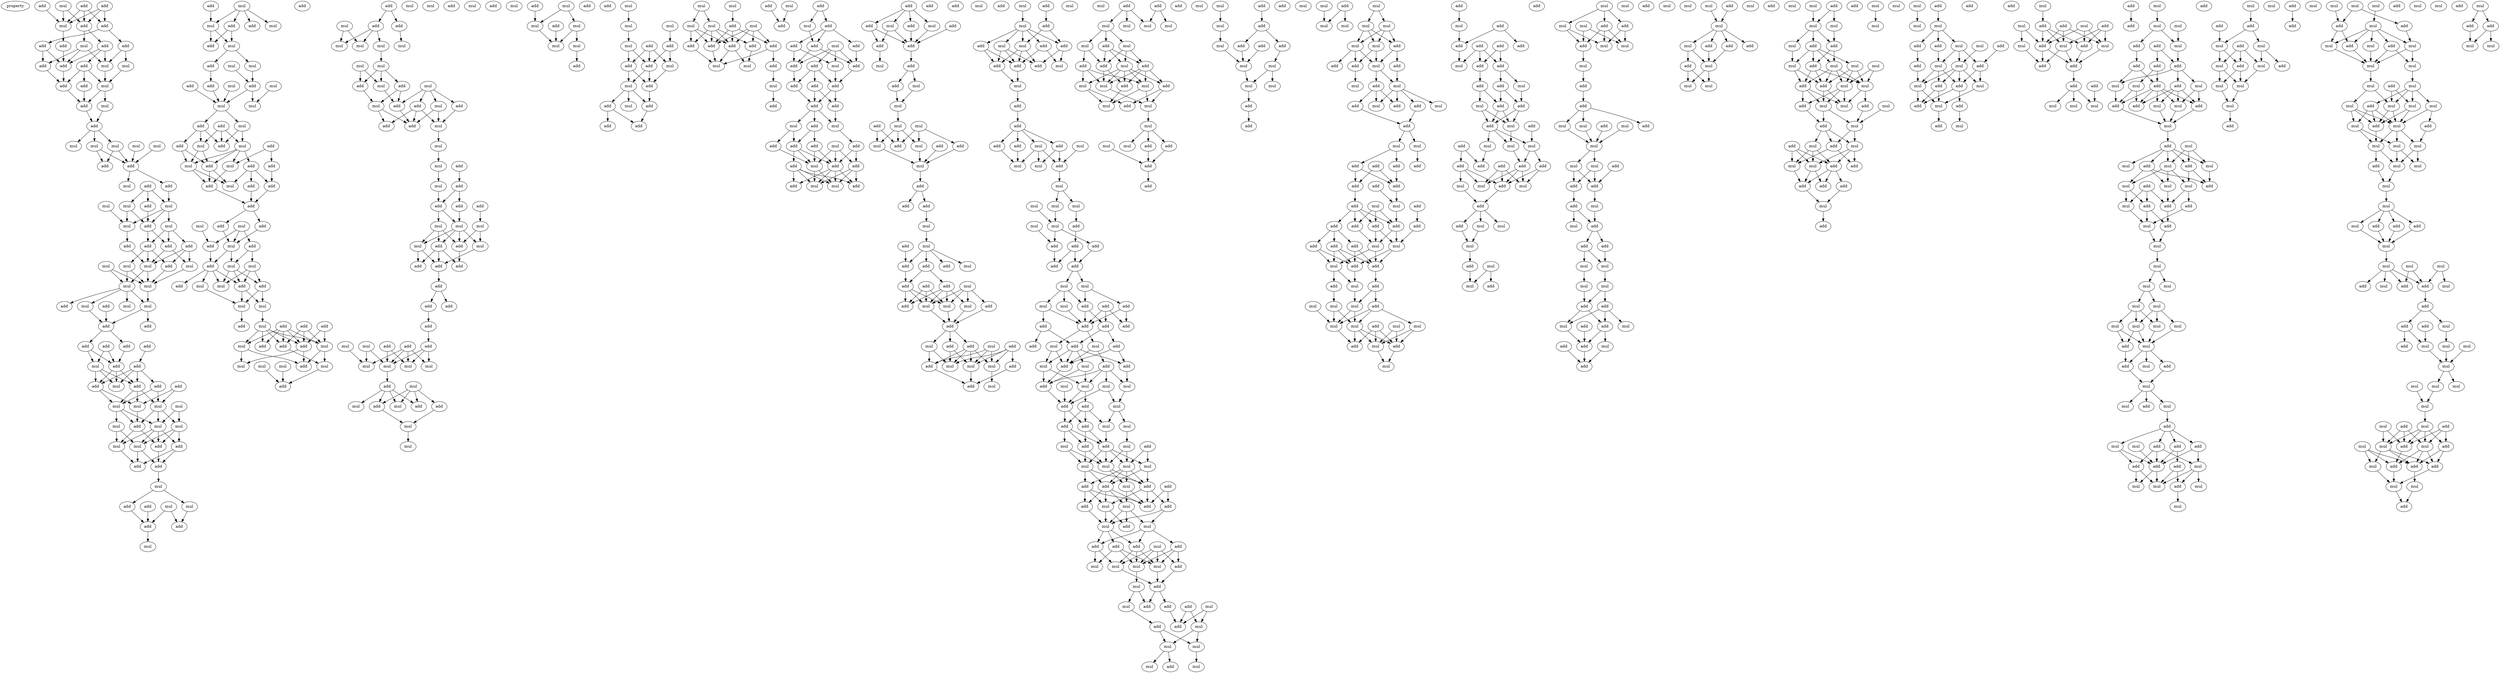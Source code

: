 digraph {
    node [fontcolor=black]
    property [mul=2,lf=1.8]
    0 [ label = add ];
    1 [ label = mul ];
    2 [ label = add ];
    3 [ label = add ];
    4 [ label = add ];
    5 [ label = add ];
    6 [ label = mul ];
    7 [ label = add ];
    8 [ label = mul ];
    9 [ label = add ];
    10 [ label = add ];
    11 [ label = add ];
    12 [ label = add ];
    13 [ label = mul ];
    14 [ label = add ];
    15 [ label = add ];
    16 [ label = mul ];
    17 [ label = add ];
    18 [ label = add ];
    19 [ label = mul ];
    20 [ label = add ];
    21 [ label = mul ];
    22 [ label = add ];
    23 [ label = mul ];
    24 [ label = mul ];
    25 [ label = mul ];
    26 [ label = mul ];
    27 [ label = mul ];
    28 [ label = add ];
    29 [ label = add ];
    30 [ label = add ];
    31 [ label = add ];
    32 [ label = mul ];
    33 [ label = add ];
    34 [ label = mul ];
    35 [ label = mul ];
    36 [ label = mul ];
    37 [ label = mul ];
    38 [ label = add ];
    39 [ label = mul ];
    40 [ label = add ];
    41 [ label = add ];
    42 [ label = add ];
    43 [ label = add ];
    44 [ label = mul ];
    45 [ label = add ];
    46 [ label = mul ];
    47 [ label = mul ];
    48 [ label = mul ];
    49 [ label = mul ];
    50 [ label = mul ];
    51 [ label = mul ];
    52 [ label = mul ];
    53 [ label = mul ];
    54 [ label = add ];
    55 [ label = add ];
    56 [ label = add ];
    57 [ label = add ];
    58 [ label = add ];
    59 [ label = add ];
    60 [ label = add ];
    61 [ label = add ];
    62 [ label = add ];
    63 [ label = mul ];
    64 [ label = add ];
    65 [ label = add ];
    66 [ label = add ];
    67 [ label = mul ];
    68 [ label = add ];
    69 [ label = add ];
    70 [ label = mul ];
    71 [ label = mul ];
    72 [ label = mul ];
    73 [ label = mul ];
    74 [ label = add ];
    75 [ label = mul ];
    76 [ label = mul ];
    77 [ label = mul ];
    78 [ label = mul ];
    79 [ label = mul ];
    80 [ label = add ];
    81 [ label = add ];
    82 [ label = add ];
    83 [ label = add ];
    84 [ label = mul ];
    85 [ label = add ];
    86 [ label = add ];
    87 [ label = mul ];
    88 [ label = mul ];
    89 [ label = add ];
    90 [ label = add ];
    91 [ label = mul ];
    92 [ label = add ];
    93 [ label = mul ];
    94 [ label = mul ];
    95 [ label = add ];
    96 [ label = add ];
    97 [ label = mul ];
    98 [ label = mul ];
    99 [ label = add ];
    100 [ label = mul ];
    101 [ label = add ];
    102 [ label = mul ];
    103 [ label = add ];
    104 [ label = mul ];
    105 [ label = add ];
    106 [ label = add ];
    107 [ label = mul ];
    108 [ label = mul ];
    109 [ label = mul ];
    110 [ label = add ];
    111 [ label = mul ];
    112 [ label = add ];
    113 [ label = add ];
    114 [ label = mul ];
    115 [ label = add ];
    116 [ label = mul ];
    117 [ label = add ];
    118 [ label = add ];
    119 [ label = mul ];
    120 [ label = mul ];
    121 [ label = add ];
    122 [ label = add ];
    123 [ label = mul ];
    124 [ label = add ];
    125 [ label = add ];
    126 [ label = add ];
    127 [ label = add ];
    128 [ label = mul ];
    129 [ label = add ];
    130 [ label = add ];
    131 [ label = mul ];
    132 [ label = add ];
    133 [ label = add ];
    134 [ label = mul ];
    135 [ label = add ];
    136 [ label = add ];
    137 [ label = mul ];
    138 [ label = mul ];
    139 [ label = add ];
    140 [ label = mul ];
    141 [ label = add ];
    142 [ label = mul ];
    143 [ label = add ];
    144 [ label = mul ];
    145 [ label = mul ];
    146 [ label = add ];
    147 [ label = add ];
    148 [ label = add ];
    149 [ label = mul ];
    150 [ label = add ];
    151 [ label = add ];
    152 [ label = add ];
    153 [ label = mul ];
    154 [ label = mul ];
    155 [ label = add ];
    156 [ label = mul ];
    157 [ label = mul ];
    158 [ label = add ];
    159 [ label = mul ];
    160 [ label = mul ];
    161 [ label = add ];
    162 [ label = add ];
    163 [ label = mul ];
    164 [ label = add ];
    165 [ label = mul ];
    166 [ label = mul ];
    167 [ label = add ];
    168 [ label = mul ];
    169 [ label = mul ];
    170 [ label = mul ];
    171 [ label = mul ];
    172 [ label = mul ];
    173 [ label = mul ];
    174 [ label = add ];
    175 [ label = mul ];
    176 [ label = mul ];
    177 [ label = add ];
    178 [ label = mul ];
    179 [ label = add ];
    180 [ label = mul ];
    181 [ label = add ];
    182 [ label = add ];
    183 [ label = add ];
    184 [ label = mul ];
    185 [ label = add ];
    186 [ label = mul ];
    187 [ label = add ];
    188 [ label = add ];
    189 [ label = mul ];
    190 [ label = add ];
    191 [ label = mul ];
    192 [ label = add ];
    193 [ label = add ];
    194 [ label = add ];
    195 [ label = mul ];
    196 [ label = mul ];
    197 [ label = mul ];
    198 [ label = mul ];
    199 [ label = add ];
    200 [ label = add ];
    201 [ label = mul ];
    202 [ label = mul ];
    203 [ label = add ];
    204 [ label = add ];
    205 [ label = add ];
    206 [ label = add ];
    207 [ label = add ];
    208 [ label = mul ];
    209 [ label = add ];
    210 [ label = add ];
    211 [ label = add ];
    212 [ label = add ];
    213 [ label = mul ];
    214 [ label = mul ];
    215 [ label = add ];
    216 [ label = add ];
    217 [ label = mul ];
    218 [ label = mul ];
    219 [ label = mul ];
    220 [ label = mul ];
    221 [ label = mul ];
    222 [ label = add ];
    223 [ label = mul ];
    224 [ label = add ];
    225 [ label = add ];
    226 [ label = add ];
    227 [ label = mul ];
    228 [ label = mul ];
    229 [ label = mul ];
    230 [ label = add ];
    231 [ label = mul ];
    232 [ label = add ];
    233 [ label = add ];
    234 [ label = mul ];
    235 [ label = mul ];
    236 [ label = mul ];
    237 [ label = mul ];
    238 [ label = add ];
    239 [ label = add ];
    240 [ label = mul ];
    241 [ label = mul ];
    242 [ label = mul ];
    243 [ label = add ];
    244 [ label = add ];
    245 [ label = mul ];
    246 [ label = add ];
    247 [ label = mul ];
    248 [ label = add ];
    249 [ label = mul ];
    250 [ label = add ];
    251 [ label = add ];
    252 [ label = mul ];
    253 [ label = add ];
    254 [ label = add ];
    255 [ label = add ];
    256 [ label = mul ];
    257 [ label = mul ];
    258 [ label = mul ];
    259 [ label = mul ];
    260 [ label = mul ];
    261 [ label = add ];
    262 [ label = add ];
    263 [ label = add ];
    264 [ label = add ];
    265 [ label = add ];
    266 [ label = add ];
    267 [ label = mul ];
    268 [ label = add ];
    269 [ label = mul ];
    270 [ label = mul ];
    271 [ label = add ];
    272 [ label = mul ];
    273 [ label = add ];
    274 [ label = add ];
    275 [ label = add ];
    276 [ label = mul ];
    277 [ label = add ];
    278 [ label = add ];
    279 [ label = add ];
    280 [ label = mul ];
    281 [ label = add ];
    282 [ label = add ];
    283 [ label = mul ];
    284 [ label = add ];
    285 [ label = add ];
    286 [ label = add ];
    287 [ label = add ];
    288 [ label = add ];
    289 [ label = add ];
    290 [ label = add ];
    291 [ label = mul ];
    292 [ label = add ];
    293 [ label = mul ];
    294 [ label = add ];
    295 [ label = add ];
    296 [ label = add ];
    297 [ label = add ];
    298 [ label = mul ];
    299 [ label = mul ];
    300 [ label = add ];
    301 [ label = add ];
    302 [ label = add ];
    303 [ label = mul ];
    304 [ label = add ];
    305 [ label = add ];
    306 [ label = mul ];
    307 [ label = add ];
    308 [ label = mul ];
    309 [ label = add ];
    310 [ label = add ];
    311 [ label = mul ];
    312 [ label = add ];
    313 [ label = add ];
    314 [ label = add ];
    315 [ label = add ];
    316 [ label = add ];
    317 [ label = add ];
    318 [ label = mul ];
    319 [ label = mul ];
    320 [ label = add ];
    321 [ label = mul ];
    322 [ label = mul ];
    323 [ label = add ];
    324 [ label = mul ];
    325 [ label = mul ];
    326 [ label = add ];
    327 [ label = add ];
    328 [ label = mul ];
    329 [ label = mul ];
    330 [ label = add ];
    331 [ label = mul ];
    332 [ label = add ];
    333 [ label = add ];
    334 [ label = add ];
    335 [ label = add ];
    336 [ label = mul ];
    337 [ label = mul ];
    338 [ label = add ];
    339 [ label = mul ];
    340 [ label = add ];
    341 [ label = add ];
    342 [ label = add ];
    343 [ label = add ];
    344 [ label = mul ];
    345 [ label = add ];
    346 [ label = add ];
    347 [ label = mul ];
    348 [ label = mul ];
    349 [ label = mul ];
    350 [ label = add ];
    351 [ label = add ];
    352 [ label = add ];
    353 [ label = add ];
    354 [ label = mul ];
    355 [ label = add ];
    356 [ label = mul ];
    357 [ label = add ];
    358 [ label = add ];
    359 [ label = add ];
    360 [ label = mul ];
    361 [ label = mul ];
    362 [ label = mul ];
    363 [ label = add ];
    364 [ label = mul ];
    365 [ label = mul ];
    366 [ label = add ];
    367 [ label = mul ];
    368 [ label = add ];
    369 [ label = mul ];
    370 [ label = add ];
    371 [ label = add ];
    372 [ label = add ];
    373 [ label = mul ];
    374 [ label = add ];
    375 [ label = mul ];
    376 [ label = add ];
    377 [ label = add ];
    378 [ label = mul ];
    379 [ label = add ];
    380 [ label = mul ];
    381 [ label = add ];
    382 [ label = mul ];
    383 [ label = add ];
    384 [ label = mul ];
    385 [ label = add ];
    386 [ label = add ];
    387 [ label = mul ];
    388 [ label = mul ];
    389 [ label = mul ];
    390 [ label = add ];
    391 [ label = mul ];
    392 [ label = mul ];
    393 [ label = mul ];
    394 [ label = mul ];
    395 [ label = mul ];
    396 [ label = add ];
    397 [ label = mul ];
    398 [ label = add ];
    399 [ label = add ];
    400 [ label = add ];
    401 [ label = add ];
    402 [ label = add ];
    403 [ label = mul ];
    404 [ label = mul ];
    405 [ label = add ];
    406 [ label = mul ];
    407 [ label = add ];
    408 [ label = add ];
    409 [ label = mul ];
    410 [ label = add ];
    411 [ label = add ];
    412 [ label = add ];
    413 [ label = add ];
    414 [ label = add ];
    415 [ label = mul ];
    416 [ label = add ];
    417 [ label = add ];
    418 [ label = mul ];
    419 [ label = add ];
    420 [ label = mul ];
    421 [ label = mul ];
    422 [ label = add ];
    423 [ label = add ];
    424 [ label = mul ];
    425 [ label = mul ];
    426 [ label = mul ];
    427 [ label = mul ];
    428 [ label = add ];
    429 [ label = mul ];
    430 [ label = add ];
    431 [ label = add ];
    432 [ label = add ];
    433 [ label = mul ];
    434 [ label = mul ];
    435 [ label = add ];
    436 [ label = add ];
    437 [ label = add ];
    438 [ label = mul ];
    439 [ label = mul ];
    440 [ label = add ];
    441 [ label = mul ];
    442 [ label = mul ];
    443 [ label = mul ];
    444 [ label = mul ];
    445 [ label = add ];
    446 [ label = add ];
    447 [ label = mul ];
    448 [ label = add ];
    449 [ label = add ];
    450 [ label = mul ];
    451 [ label = add ];
    452 [ label = add ];
    453 [ label = mul ];
    454 [ label = add ];
    455 [ label = add ];
    456 [ label = mul ];
    457 [ label = mul ];
    458 [ label = add ];
    459 [ label = add ];
    460 [ label = add ];
    461 [ label = mul ];
    462 [ label = add ];
    463 [ label = mul ];
    464 [ label = mul ];
    465 [ label = add ];
    466 [ label = mul ];
    467 [ label = mul ];
    468 [ label = mul ];
    469 [ label = add ];
    470 [ label = add ];
    471 [ label = mul ];
    472 [ label = add ];
    473 [ label = add ];
    474 [ label = mul ];
    475 [ label = mul ];
    476 [ label = add ];
    477 [ label = add ];
    478 [ label = mul ];
    479 [ label = mul ];
    480 [ label = mul ];
    481 [ label = add ];
    482 [ label = mul ];
    483 [ label = add ];
    484 [ label = add ];
    485 [ label = mul ];
    486 [ label = mul ];
    487 [ label = mul ];
    488 [ label = mul ];
    489 [ label = add ];
    490 [ label = mul ];
    491 [ label = mul ];
    492 [ label = add ];
    493 [ label = mul ];
    494 [ label = add ];
    495 [ label = add ];
    496 [ label = mul ];
    497 [ label = add ];
    498 [ label = mul ];
    499 [ label = mul ];
    500 [ label = add ];
    501 [ label = add ];
    502 [ label = mul ];
    503 [ label = mul ];
    504 [ label = mul ];
    505 [ label = add ];
    506 [ label = add ];
    507 [ label = mul ];
    508 [ label = add ];
    509 [ label = mul ];
    510 [ label = add ];
    511 [ label = add ];
    512 [ label = mul ];
    513 [ label = mul ];
    514 [ label = add ];
    515 [ label = add ];
    516 [ label = mul ];
    517 [ label = add ];
    518 [ label = add ];
    519 [ label = add ];
    520 [ label = mul ];
    521 [ label = add ];
    522 [ label = mul ];
    523 [ label = mul ];
    524 [ label = mul ];
    525 [ label = mul ];
    526 [ label = add ];
    527 [ label = add ];
    528 [ label = mul ];
    529 [ label = mul ];
    530 [ label = add ];
    531 [ label = mul ];
    532 [ label = mul ];
    533 [ label = mul ];
    534 [ label = mul ];
    535 [ label = mul ];
    536 [ label = mul ];
    537 [ label = add ];
    538 [ label = mul ];
    539 [ label = add ];
    540 [ label = add ];
    541 [ label = add ];
    542 [ label = mul ];
    543 [ label = mul ];
    544 [ label = mul ];
    545 [ label = add ];
    546 [ label = mul ];
    547 [ label = mul ];
    548 [ label = add ];
    549 [ label = add ];
    550 [ label = add ];
    551 [ label = add ];
    552 [ label = mul ];
    553 [ label = mul ];
    554 [ label = add ];
    555 [ label = add ];
    556 [ label = add ];
    557 [ label = add ];
    558 [ label = add ];
    559 [ label = add ];
    560 [ label = add ];
    561 [ label = mul ];
    562 [ label = add ];
    563 [ label = mul ];
    564 [ label = add ];
    565 [ label = add ];
    566 [ label = add ];
    567 [ label = add ];
    568 [ label = add ];
    569 [ label = add ];
    570 [ label = add ];
    571 [ label = add ];
    572 [ label = add ];
    573 [ label = mul ];
    574 [ label = mul ];
    575 [ label = add ];
    576 [ label = mul ];
    577 [ label = add ];
    578 [ label = add ];
    579 [ label = mul ];
    580 [ label = add ];
    581 [ label = add ];
    582 [ label = mul ];
    583 [ label = mul ];
    584 [ label = mul ];
    585 [ label = mul ];
    586 [ label = mul ];
    587 [ label = mul ];
    588 [ label = mul ];
    589 [ label = add ];
    590 [ label = add ];
    591 [ label = add ];
    592 [ label = mul ];
    593 [ label = mul ];
    594 [ label = add ];
    595 [ label = add ];
    596 [ label = mul ];
    597 [ label = add ];
    598 [ label = add ];
    599 [ label = add ];
    600 [ label = add ];
    601 [ label = add ];
    602 [ label = mul ];
    603 [ label = add ];
    604 [ label = mul ];
    605 [ label = add ];
    606 [ label = add ];
    607 [ label = add ];
    608 [ label = add ];
    609 [ label = mul ];
    610 [ label = add ];
    611 [ label = add ];
    612 [ label = mul ];
    613 [ label = add ];
    614 [ label = mul ];
    615 [ label = mul ];
    616 [ label = mul ];
    617 [ label = add ];
    618 [ label = add ];
    619 [ label = add ];
    620 [ label = add ];
    621 [ label = add ];
    622 [ label = add ];
    623 [ label = mul ];
    624 [ label = mul ];
    625 [ label = mul ];
    626 [ label = add ];
    627 [ label = mul ];
    628 [ label = add ];
    629 [ label = mul ];
    630 [ label = add ];
    631 [ label = mul ];
    632 [ label = add ];
    633 [ label = mul ];
    634 [ label = mul ];
    635 [ label = add ];
    636 [ label = mul ];
    637 [ label = add ];
    638 [ label = mul ];
    639 [ label = mul ];
    640 [ label = add ];
    641 [ label = mul ];
    642 [ label = add ];
    643 [ label = mul ];
    644 [ label = mul ];
    645 [ label = mul ];
    646 [ label = add ];
    647 [ label = add ];
    648 [ label = mul ];
    649 [ label = add ];
    650 [ label = mul ];
    651 [ label = add ];
    652 [ label = mul ];
    653 [ label = mul ];
    654 [ label = mul ];
    655 [ label = mul ];
    656 [ label = add ];
    657 [ label = add ];
    658 [ label = add ];
    659 [ label = add ];
    660 [ label = mul ];
    661 [ label = add ];
    662 [ label = mul ];
    663 [ label = add ];
    664 [ label = mul ];
    665 [ label = add ];
    666 [ label = add ];
    667 [ label = mul ];
    668 [ label = mul ];
    669 [ label = mul ];
    670 [ label = mul ];
    671 [ label = mul ];
    672 [ label = add ];
    673 [ label = add ];
    674 [ label = mul ];
    675 [ label = add ];
    676 [ label = add ];
    677 [ label = mul ];
    678 [ label = add ];
    679 [ label = add ];
    680 [ label = mul ];
    681 [ label = add ];
    682 [ label = mul ];
    683 [ label = mul ];
    684 [ label = add ];
    685 [ label = add ];
    686 [ label = mul ];
    687 [ label = mul ];
    688 [ label = mul ];
    689 [ label = add ];
    690 [ label = add ];
    691 [ label = add ];
    692 [ label = add ];
    693 [ label = mul ];
    694 [ label = add ];
    695 [ label = mul ];
    696 [ label = mul ];
    697 [ label = mul ];
    698 [ label = mul ];
    699 [ label = mul ];
    700 [ label = mul ];
    701 [ label = add ];
    702 [ label = add ];
    703 [ label = mul ];
    704 [ label = mul ];
    705 [ label = mul ];
    706 [ label = add ];
    707 [ label = mul ];
    708 [ label = mul ];
    709 [ label = add ];
    710 [ label = add ];
    711 [ label = mul ];
    712 [ label = add ];
    713 [ label = add ];
    714 [ label = mul ];
    715 [ label = mul ];
    716 [ label = mul ];
    717 [ label = add ];
    718 [ label = mul ];
    719 [ label = add ];
    720 [ label = mul ];
    721 [ label = mul ];
    722 [ label = add ];
    723 [ label = mul ];
    724 [ label = add ];
    725 [ label = mul ];
    726 [ label = add ];
    727 [ label = add ];
    728 [ label = add ];
    729 [ label = add ];
    730 [ label = add ];
    731 [ label = mul ];
    732 [ label = add ];
    733 [ label = mul ];
    734 [ label = mul ];
    735 [ label = mul ];
    736 [ label = mul ];
    737 [ label = mul ];
    738 [ label = add ];
    739 [ label = add ];
    740 [ label = mul ];
    741 [ label = mul ];
    742 [ label = add ];
    743 [ label = add ];
    744 [ label = mul ];
    745 [ label = add ];
    746 [ label = add ];
    747 [ label = mul ];
    748 [ label = mul ];
    749 [ label = add ];
    750 [ label = mul ];
    751 [ label = add ];
    752 [ label = add ];
    753 [ label = mul ];
    754 [ label = mul ];
    755 [ label = add ];
    756 [ label = add ];
    757 [ label = add ];
    758 [ label = add ];
    759 [ label = mul ];
    760 [ label = mul ];
    761 [ label = mul ];
    762 [ label = add ];
    763 [ label = add ];
    764 [ label = mul ];
    765 [ label = add ];
    766 [ label = add ];
    767 [ label = mul ];
    768 [ label = add ];
    769 [ label = mul ];
    770 [ label = mul ];
    771 [ label = add ];
    772 [ label = add ];
    773 [ label = add ];
    774 [ label = add ];
    775 [ label = mul ];
    776 [ label = mul ];
    777 [ label = mul ];
    778 [ label = add ];
    779 [ label = mul ];
    780 [ label = add ];
    781 [ label = mul ];
    782 [ label = mul ];
    783 [ label = add ];
    784 [ label = mul ];
    785 [ label = add ];
    786 [ label = add ];
    787 [ label = add ];
    788 [ label = add ];
    789 [ label = mul ];
    790 [ label = mul ];
    791 [ label = add ];
    792 [ label = add ];
    793 [ label = mul ];
    794 [ label = add ];
    795 [ label = mul ];
    796 [ label = mul ];
    797 [ label = add ];
    798 [ label = add ];
    799 [ label = mul ];
    800 [ label = mul ];
    801 [ label = add ];
    802 [ label = mul ];
    803 [ label = mul ];
    804 [ label = mul ];
    805 [ label = add ];
    806 [ label = add ];
    807 [ label = mul ];
    808 [ label = add ];
    809 [ label = mul ];
    810 [ label = mul ];
    811 [ label = add ];
    812 [ label = add ];
    813 [ label = add ];
    814 [ label = mul ];
    815 [ label = add ];
    816 [ label = mul ];
    817 [ label = add ];
    818 [ label = mul ];
    819 [ label = add ];
    820 [ label = mul ];
    821 [ label = mul ];
    822 [ label = mul ];
    823 [ label = mul ];
    824 [ label = mul ];
    825 [ label = mul ];
    826 [ label = mul ];
    827 [ label = mul ];
    828 [ label = mul ];
    829 [ label = mul ];
    830 [ label = add ];
    831 [ label = add ];
    832 [ label = add ];
    833 [ label = mul ];
    834 [ label = mul ];
    835 [ label = mul ];
    836 [ label = add ];
    837 [ label = mul ];
    838 [ label = add ];
    839 [ label = mul ];
    840 [ label = add ];
    841 [ label = add ];
    842 [ label = mul ];
    843 [ label = add ];
    844 [ label = add ];
    845 [ label = mul ];
    846 [ label = add ];
    847 [ label = add ];
    848 [ label = mul ];
    849 [ label = mul ];
    850 [ label = mul ];
    851 [ label = add ];
    852 [ label = mul ];
    853 [ label = mul ];
    854 [ label = add ];
    855 [ label = add ];
    856 [ label = mul ];
    857 [ label = mul ];
    858 [ label = add ];
    859 [ label = mul ];
    860 [ label = add ];
    861 [ label = mul ];
    862 [ label = mul ];
    863 [ label = add ];
    864 [ label = mul ];
    865 [ label = mul ];
    866 [ label = mul ];
    867 [ label = add ];
    868 [ label = add ];
    869 [ label = add ];
    870 [ label = mul ];
    871 [ label = mul ];
    872 [ label = mul ];
    873 [ label = mul ];
    874 [ label = mul ];
    875 [ label = add ];
    876 [ label = add ];
    877 [ label = add ];
    878 [ label = mul ];
    879 [ label = mul ];
    880 [ label = mul ];
    881 [ label = add ];
    882 [ label = mul ];
    883 [ label = mul ];
    884 [ label = mul ];
    885 [ label = add ];
    886 [ label = mul ];
    887 [ label = mul ];
    888 [ label = mul ];
    889 [ label = mul ];
    890 [ label = add ];
    891 [ label = mul ];
    892 [ label = mul ];
    893 [ label = add ];
    894 [ label = mul ];
    895 [ label = add ];
    896 [ label = mul ];
    897 [ label = mul ];
    898 [ label = mul ];
    899 [ label = mul ];
    900 [ label = mul ];
    901 [ label = add ];
    902 [ label = mul ];
    903 [ label = mul ];
    904 [ label = mul ];
    905 [ label = add ];
    906 [ label = add ];
    907 [ label = add ];
    908 [ label = add ];
    909 [ label = mul ];
    910 [ label = mul ];
    911 [ label = mul ];
    912 [ label = mul ];
    913 [ label = mul ];
    914 [ label = mul ];
    915 [ label = add ];
    916 [ label = add ];
    917 [ label = add ];
    918 [ label = add ];
    919 [ label = add ];
    920 [ label = mul ];
    921 [ label = add ];
    922 [ label = mul ];
    923 [ label = mul ];
    924 [ label = mul ];
    925 [ label = mul ];
    926 [ label = add ];
    927 [ label = mul ];
    928 [ label = mul ];
    929 [ label = mul ];
    930 [ label = mul ];
    931 [ label = add ];
    932 [ label = mul ];
    933 [ label = mul ];
    934 [ label = add ];
    935 [ label = mul ];
    936 [ label = add ];
    937 [ label = mul ];
    938 [ label = mul ];
    939 [ label = mul ];
    940 [ label = mul ];
    941 [ label = add ];
    942 [ label = add ];
    943 [ label = add ];
    944 [ label = mul ];
    945 [ label = add ];
    946 [ label = add ];
    947 [ label = mul ];
    948 [ label = mul ];
    949 [ label = mul ];
    950 [ label = add ];
    951 [ label = add ];
    952 [ label = add ];
    953 [ label = mul ];
    954 [ label = mul ];
    0 -> 6 [ name = 0 ];
    1 -> 5 [ name = 1 ];
    1 -> 6 [ name = 2 ];
    2 -> 4 [ name = 3 ];
    2 -> 5 [ name = 4 ];
    2 -> 6 [ name = 5 ];
    3 -> 4 [ name = 6 ];
    3 -> 5 [ name = 7 ];
    3 -> 6 [ name = 8 ];
    4 -> 7 [ name = 9 ];
    4 -> 9 [ name = 10 ];
    5 -> 8 [ name = 11 ];
    5 -> 11 [ name = 12 ];
    6 -> 10 [ name = 13 ];
    7 -> 13 [ name = 14 ];
    7 -> 16 [ name = 15 ];
    8 -> 12 [ name = 16 ];
    8 -> 14 [ name = 17 ];
    8 -> 16 [ name = 18 ];
    9 -> 12 [ name = 19 ];
    9 -> 14 [ name = 20 ];
    10 -> 12 [ name = 21 ];
    11 -> 12 [ name = 22 ];
    11 -> 15 [ name = 23 ];
    11 -> 16 [ name = 24 ];
    12 -> 18 [ name = 25 ];
    13 -> 19 [ name = 26 ];
    14 -> 18 [ name = 27 ];
    15 -> 17 [ name = 28 ];
    15 -> 18 [ name = 29 ];
    15 -> 19 [ name = 30 ];
    16 -> 19 [ name = 31 ];
    17 -> 20 [ name = 32 ];
    18 -> 20 [ name = 33 ];
    19 -> 20 [ name = 34 ];
    19 -> 21 [ name = 35 ];
    20 -> 22 [ name = 36 ];
    21 -> 22 [ name = 37 ];
    22 -> 25 [ name = 38 ];
    22 -> 26 [ name = 39 ];
    22 -> 27 [ name = 40 ];
    23 -> 29 [ name = 41 ];
    24 -> 29 [ name = 42 ];
    25 -> 28 [ name = 43 ];
    25 -> 29 [ name = 44 ];
    26 -> 28 [ name = 45 ];
    26 -> 29 [ name = 46 ];
    29 -> 31 [ name = 47 ];
    29 -> 32 [ name = 48 ];
    30 -> 33 [ name = 49 ];
    30 -> 34 [ name = 50 ];
    30 -> 35 [ name = 51 ];
    31 -> 35 [ name = 52 ];
    33 -> 38 [ name = 53 ];
    34 -> 38 [ name = 54 ];
    34 -> 39 [ name = 55 ];
    35 -> 37 [ name = 56 ];
    35 -> 38 [ name = 57 ];
    35 -> 39 [ name = 58 ];
    36 -> 39 [ name = 59 ];
    37 -> 40 [ name = 60 ];
    37 -> 42 [ name = 61 ];
    37 -> 43 [ name = 62 ];
    38 -> 40 [ name = 63 ];
    38 -> 42 [ name = 64 ];
    39 -> 41 [ name = 65 ];
    40 -> 44 [ name = 66 ];
    40 -> 45 [ name = 67 ];
    40 -> 46 [ name = 68 ];
    41 -> 44 [ name = 69 ];
    42 -> 44 [ name = 70 ];
    42 -> 47 [ name = 71 ];
    43 -> 44 [ name = 72 ];
    43 -> 45 [ name = 73 ];
    43 -> 47 [ name = 74 ];
    44 -> 49 [ name = 75 ];
    44 -> 50 [ name = 76 ];
    45 -> 50 [ name = 77 ];
    46 -> 49 [ name = 78 ];
    46 -> 50 [ name = 79 ];
    47 -> 50 [ name = 80 ];
    48 -> 49 [ name = 81 ];
    48 -> 50 [ name = 82 ];
    49 -> 51 [ name = 83 ];
    49 -> 52 [ name = 84 ];
    49 -> 53 [ name = 85 ];
    49 -> 54 [ name = 86 ];
    50 -> 53 [ name = 87 ];
    51 -> 57 [ name = 88 ];
    53 -> 56 [ name = 89 ];
    53 -> 57 [ name = 90 ];
    55 -> 57 [ name = 91 ];
    57 -> 58 [ name = 92 ];
    57 -> 61 [ name = 93 ];
    58 -> 62 [ name = 94 ];
    58 -> 63 [ name = 95 ];
    59 -> 62 [ name = 96 ];
    59 -> 63 [ name = 97 ];
    60 -> 64 [ name = 98 ];
    61 -> 62 [ name = 99 ];
    62 -> 66 [ name = 100 ];
    62 -> 67 [ name = 101 ];
    62 -> 68 [ name = 102 ];
    63 -> 66 [ name = 103 ];
    63 -> 67 [ name = 104 ];
    63 -> 68 [ name = 105 ];
    64 -> 66 [ name = 106 ];
    64 -> 67 [ name = 107 ];
    64 -> 68 [ name = 108 ];
    64 -> 69 [ name = 109 ];
    65 -> 72 [ name = 110 ];
    65 -> 73 [ name = 111 ];
    66 -> 71 [ name = 112 ];
    66 -> 72 [ name = 113 ];
    66 -> 73 [ name = 114 ];
    68 -> 71 [ name = 115 ];
    68 -> 72 [ name = 116 ];
    69 -> 71 [ name = 117 ];
    69 -> 73 [ name = 118 ];
    70 -> 75 [ name = 119 ];
    70 -> 77 [ name = 120 ];
    71 -> 74 [ name = 121 ];
    71 -> 75 [ name = 122 ];
    71 -> 76 [ name = 123 ];
    72 -> 74 [ name = 124 ];
    73 -> 74 [ name = 125 ];
    73 -> 75 [ name = 126 ];
    73 -> 77 [ name = 127 ];
    74 -> 79 [ name = 128 ];
    74 -> 80 [ name = 129 ];
    75 -> 78 [ name = 130 ];
    75 -> 79 [ name = 131 ];
    75 -> 80 [ name = 132 ];
    75 -> 81 [ name = 133 ];
    76 -> 78 [ name = 134 ];
    76 -> 79 [ name = 135 ];
    77 -> 78 [ name = 136 ];
    77 -> 80 [ name = 137 ];
    77 -> 81 [ name = 138 ];
    78 -> 82 [ name = 139 ];
    78 -> 83 [ name = 140 ];
    79 -> 82 [ name = 141 ];
    80 -> 83 [ name = 142 ];
    81 -> 82 [ name = 143 ];
    81 -> 83 [ name = 144 ];
    83 -> 84 [ name = 145 ];
    84 -> 85 [ name = 146 ];
    84 -> 87 [ name = 147 ];
    85 -> 90 [ name = 148 ];
    86 -> 90 [ name = 149 ];
    87 -> 89 [ name = 150 ];
    88 -> 89 [ name = 151 ];
    88 -> 90 [ name = 152 ];
    90 -> 91 [ name = 153 ];
    92 -> 97 [ name = 154 ];
    93 -> 94 [ name = 155 ];
    93 -> 95 [ name = 156 ];
    93 -> 96 [ name = 157 ];
    93 -> 97 [ name = 158 ];
    95 -> 98 [ name = 159 ];
    95 -> 99 [ name = 160 ];
    97 -> 98 [ name = 161 ];
    97 -> 99 [ name = 162 ];
    98 -> 101 [ name = 163 ];
    98 -> 102 [ name = 164 ];
    100 -> 105 [ name = 165 ];
    101 -> 106 [ name = 166 ];
    102 -> 105 [ name = 167 ];
    103 -> 109 [ name = 168 ];
    104 -> 108 [ name = 169 ];
    105 -> 108 [ name = 170 ];
    105 -> 109 [ name = 171 ];
    106 -> 109 [ name = 172 ];
    107 -> 109 [ name = 173 ];
    109 -> 110 [ name = 174 ];
    109 -> 111 [ name = 175 ];
    110 -> 113 [ name = 176 ];
    110 -> 116 [ name = 177 ];
    110 -> 117 [ name = 178 ];
    111 -> 114 [ name = 179 ];
    111 -> 117 [ name = 180 ];
    112 -> 114 [ name = 181 ];
    112 -> 116 [ name = 182 ];
    112 -> 117 [ name = 183 ];
    113 -> 120 [ name = 184 ];
    113 -> 122 [ name = 185 ];
    114 -> 118 [ name = 186 ];
    114 -> 119 [ name = 187 ];
    114 -> 120 [ name = 188 ];
    114 -> 122 [ name = 189 ];
    115 -> 119 [ name = 190 ];
    115 -> 121 [ name = 191 ];
    116 -> 120 [ name = 192 ];
    116 -> 122 [ name = 193 ];
    118 -> 123 [ name = 194 ];
    118 -> 125 [ name = 195 ];
    118 -> 126 [ name = 196 ];
    119 -> 124 [ name = 197 ];
    120 -> 123 [ name = 198 ];
    120 -> 124 [ name = 199 ];
    121 -> 126 [ name = 200 ];
    122 -> 123 [ name = 201 ];
    122 -> 124 [ name = 202 ];
    124 -> 127 [ name = 203 ];
    125 -> 127 [ name = 204 ];
    126 -> 127 [ name = 205 ];
    127 -> 129 [ name = 206 ];
    127 -> 132 [ name = 207 ];
    128 -> 133 [ name = 208 ];
    128 -> 134 [ name = 209 ];
    128 -> 135 [ name = 210 ];
    129 -> 134 [ name = 211 ];
    131 -> 133 [ name = 212 ];
    132 -> 134 [ name = 213 ];
    133 -> 136 [ name = 214 ];
    134 -> 136 [ name = 215 ];
    134 -> 138 [ name = 216 ];
    135 -> 137 [ name = 217 ];
    135 -> 138 [ name = 218 ];
    136 -> 140 [ name = 219 ];
    136 -> 141 [ name = 220 ];
    136 -> 142 [ name = 221 ];
    136 -> 143 [ name = 222 ];
    137 -> 139 [ name = 223 ];
    137 -> 140 [ name = 224 ];
    137 -> 141 [ name = 225 ];
    138 -> 139 [ name = 226 ];
    138 -> 140 [ name = 227 ];
    138 -> 141 [ name = 228 ];
    139 -> 144 [ name = 229 ];
    139 -> 145 [ name = 230 ];
    141 -> 144 [ name = 231 ];
    141 -> 145 [ name = 232 ];
    142 -> 144 [ name = 233 ];
    144 -> 148 [ name = 234 ];
    145 -> 149 [ name = 235 ];
    146 -> 151 [ name = 236 ];
    146 -> 152 [ name = 237 ];
    146 -> 153 [ name = 238 ];
    146 -> 154 [ name = 239 ];
    146 -> 155 [ name = 240 ];
    147 -> 152 [ name = 241 ];
    147 -> 154 [ name = 242 ];
    149 -> 151 [ name = 243 ];
    149 -> 152 [ name = 244 ];
    149 -> 153 [ name = 245 ];
    149 -> 154 [ name = 246 ];
    149 -> 155 [ name = 247 ];
    150 -> 152 [ name = 248 ];
    150 -> 154 [ name = 249 ];
    150 -> 155 [ name = 250 ];
    152 -> 156 [ name = 251 ];
    152 -> 158 [ name = 252 ];
    153 -> 156 [ name = 253 ];
    153 -> 158 [ name = 254 ];
    154 -> 158 [ name = 255 ];
    154 -> 160 [ name = 256 ];
    155 -> 160 [ name = 257 ];
    157 -> 161 [ name = 258 ];
    159 -> 161 [ name = 259 ];
    160 -> 161 [ name = 260 ];
    162 -> 164 [ name = 261 ];
    162 -> 167 [ name = 262 ];
    164 -> 168 [ name = 263 ];
    164 -> 170 [ name = 264 ];
    164 -> 171 [ name = 265 ];
    165 -> 168 [ name = 266 ];
    165 -> 171 [ name = 267 ];
    167 -> 169 [ name = 268 ];
    170 -> 173 [ name = 269 ];
    172 -> 175 [ name = 270 ];
    172 -> 177 [ name = 271 ];
    173 -> 174 [ name = 272 ];
    173 -> 175 [ name = 273 ];
    173 -> 177 [ name = 274 ];
    174 -> 178 [ name = 275 ];
    174 -> 179 [ name = 276 ];
    175 -> 179 [ name = 277 ];
    176 -> 179 [ name = 278 ];
    176 -> 180 [ name = 279 ];
    176 -> 181 [ name = 280 ];
    176 -> 182 [ name = 281 ];
    177 -> 178 [ name = 282 ];
    178 -> 183 [ name = 283 ];
    178 -> 185 [ name = 284 ];
    179 -> 183 [ name = 285 ];
    180 -> 183 [ name = 286 ];
    180 -> 184 [ name = 287 ];
    181 -> 184 [ name = 288 ];
    182 -> 183 [ name = 289 ];
    182 -> 184 [ name = 290 ];
    182 -> 185 [ name = 291 ];
    184 -> 186 [ name = 292 ];
    186 -> 189 [ name = 293 ];
    188 -> 190 [ name = 294 ];
    189 -> 191 [ name = 295 ];
    190 -> 192 [ name = 296 ];
    190 -> 193 [ name = 297 ];
    191 -> 193 [ name = 298 ];
    192 -> 195 [ name = 299 ];
    193 -> 195 [ name = 300 ];
    193 -> 197 [ name = 301 ];
    194 -> 196 [ name = 302 ];
    195 -> 198 [ name = 303 ];
    195 -> 199 [ name = 304 ];
    195 -> 200 [ name = 305 ];
    195 -> 202 [ name = 306 ];
    196 -> 198 [ name = 307 ];
    196 -> 200 [ name = 308 ];
    197 -> 199 [ name = 309 ];
    197 -> 200 [ name = 310 ];
    197 -> 202 [ name = 311 ];
    198 -> 203 [ name = 312 ];
    199 -> 203 [ name = 313 ];
    199 -> 204 [ name = 314 ];
    199 -> 205 [ name = 315 ];
    200 -> 204 [ name = 316 ];
    202 -> 203 [ name = 317 ];
    202 -> 205 [ name = 318 ];
    203 -> 206 [ name = 319 ];
    206 -> 209 [ name = 320 ];
    206 -> 210 [ name = 321 ];
    209 -> 211 [ name = 322 ];
    211 -> 215 [ name = 323 ];
    212 -> 219 [ name = 324 ];
    212 -> 220 [ name = 325 ];
    213 -> 217 [ name = 326 ];
    214 -> 217 [ name = 327 ];
    214 -> 220 [ name = 328 ];
    215 -> 218 [ name = 329 ];
    215 -> 219 [ name = 330 ];
    215 -> 220 [ name = 331 ];
    216 -> 217 [ name = 332 ];
    216 -> 218 [ name = 333 ];
    216 -> 219 [ name = 334 ];
    216 -> 220 [ name = 335 ];
    220 -> 222 [ name = 336 ];
    221 -> 224 [ name = 337 ];
    221 -> 225 [ name = 338 ];
    221 -> 226 [ name = 339 ];
    221 -> 227 [ name = 340 ];
    222 -> 223 [ name = 341 ];
    222 -> 224 [ name = 342 ];
    222 -> 226 [ name = 343 ];
    222 -> 227 [ name = 344 ];
    224 -> 228 [ name = 345 ];
    225 -> 228 [ name = 346 ];
    228 -> 229 [ name = 347 ];
    230 -> 234 [ name = 348 ];
    231 -> 234 [ name = 349 ];
    231 -> 235 [ name = 350 ];
    233 -> 236 [ name = 351 ];
    234 -> 236 [ name = 352 ];
    235 -> 236 [ name = 353 ];
    235 -> 237 [ name = 354 ];
    237 -> 238 [ name = 355 ];
    240 -> 241 [ name = 356 ];
    241 -> 245 [ name = 357 ];
    242 -> 243 [ name = 358 ];
    243 -> 246 [ name = 359 ];
    243 -> 247 [ name = 360 ];
    244 -> 246 [ name = 361 ];
    244 -> 247 [ name = 362 ];
    244 -> 248 [ name = 363 ];
    245 -> 246 [ name = 364 ];
    245 -> 248 [ name = 365 ];
    246 -> 249 [ name = 366 ];
    246 -> 250 [ name = 367 ];
    247 -> 250 [ name = 368 ];
    248 -> 249 [ name = 369 ];
    248 -> 250 [ name = 370 ];
    249 -> 251 [ name = 371 ];
    249 -> 252 [ name = 372 ];
    249 -> 253 [ name = 373 ];
    250 -> 251 [ name = 374 ];
    251 -> 254 [ name = 375 ];
    253 -> 254 [ name = 376 ];
    253 -> 255 [ name = 377 ];
    256 -> 258 [ name = 378 ];
    256 -> 260 [ name = 379 ];
    257 -> 261 [ name = 380 ];
    258 -> 262 [ name = 381 ];
    258 -> 263 [ name = 382 ];
    258 -> 264 [ name = 383 ];
    259 -> 263 [ name = 384 ];
    259 -> 264 [ name = 385 ];
    259 -> 265 [ name = 386 ];
    259 -> 266 [ name = 387 ];
    260 -> 262 [ name = 388 ];
    260 -> 263 [ name = 389 ];
    260 -> 264 [ name = 390 ];
    260 -> 266 [ name = 391 ];
    261 -> 263 [ name = 392 ];
    261 -> 264 [ name = 393 ];
    261 -> 265 [ name = 394 ];
    262 -> 269 [ name = 395 ];
    263 -> 269 [ name = 396 ];
    264 -> 267 [ name = 397 ];
    264 -> 269 [ name = 398 ];
    265 -> 268 [ name = 399 ];
    265 -> 269 [ name = 400 ];
    266 -> 267 [ name = 401 ];
    268 -> 270 [ name = 402 ];
    270 -> 273 [ name = 403 ];
    271 -> 274 [ name = 404 ];
    272 -> 274 [ name = 405 ];
    275 -> 276 [ name = 406 ];
    275 -> 277 [ name = 407 ];
    276 -> 281 [ name = 408 ];
    277 -> 278 [ name = 409 ];
    277 -> 279 [ name = 410 ];
    277 -> 281 [ name = 411 ];
    278 -> 283 [ name = 412 ];
    278 -> 285 [ name = 413 ];
    279 -> 282 [ name = 414 ];
    280 -> 282 [ name = 415 ];
    280 -> 283 [ name = 416 ];
    280 -> 284 [ name = 417 ];
    280 -> 285 [ name = 418 ];
    281 -> 282 [ name = 419 ];
    281 -> 285 [ name = 420 ];
    282 -> 287 [ name = 421 ];
    283 -> 287 [ name = 422 ];
    284 -> 286 [ name = 423 ];
    284 -> 287 [ name = 424 ];
    284 -> 288 [ name = 425 ];
    285 -> 286 [ name = 426 ];
    286 -> 290 [ name = 427 ];
    287 -> 289 [ name = 428 ];
    287 -> 290 [ name = 429 ];
    288 -> 289 [ name = 430 ];
    288 -> 290 [ name = 431 ];
    289 -> 291 [ name = 432 ];
    290 -> 291 [ name = 433 ];
    290 -> 292 [ name = 434 ];
    290 -> 293 [ name = 435 ];
    291 -> 295 [ name = 436 ];
    292 -> 296 [ name = 437 ];
    292 -> 297 [ name = 438 ];
    293 -> 294 [ name = 439 ];
    293 -> 296 [ name = 440 ];
    294 -> 299 [ name = 441 ];
    295 -> 300 [ name = 442 ];
    295 -> 302 [ name = 443 ];
    296 -> 299 [ name = 444 ];
    296 -> 301 [ name = 445 ];
    296 -> 302 [ name = 446 ];
    297 -> 299 [ name = 447 ];
    297 -> 302 [ name = 448 ];
    298 -> 299 [ name = 449 ];
    298 -> 300 [ name = 450 ];
    298 -> 302 [ name = 451 ];
    299 -> 303 [ name = 452 ];
    299 -> 306 [ name = 453 ];
    300 -> 303 [ name = 454 ];
    300 -> 304 [ name = 455 ];
    300 -> 306 [ name = 456 ];
    301 -> 303 [ name = 457 ];
    301 -> 304 [ name = 458 ];
    301 -> 305 [ name = 459 ];
    301 -> 306 [ name = 460 ];
    302 -> 303 [ name = 461 ];
    302 -> 304 [ name = 462 ];
    302 -> 305 [ name = 463 ];
    302 -> 306 [ name = 464 ];
    307 -> 308 [ name = 465 ];
    307 -> 310 [ name = 466 ];
    307 -> 311 [ name = 467 ];
    307 -> 312 [ name = 468 ];
    308 -> 315 [ name = 469 ];
    308 -> 316 [ name = 470 ];
    309 -> 316 [ name = 471 ];
    310 -> 316 [ name = 472 ];
    311 -> 316 [ name = 473 ];
    312 -> 315 [ name = 474 ];
    312 -> 316 [ name = 475 ];
    315 -> 318 [ name = 476 ];
    316 -> 317 [ name = 477 ];
    317 -> 320 [ name = 478 ];
    317 -> 321 [ name = 479 ];
    320 -> 322 [ name = 480 ];
    321 -> 322 [ name = 481 ];
    322 -> 325 [ name = 482 ];
    323 -> 327 [ name = 483 ];
    323 -> 329 [ name = 484 ];
    324 -> 327 [ name = 485 ];
    324 -> 328 [ name = 486 ];
    324 -> 330 [ name = 487 ];
    325 -> 327 [ name = 488 ];
    325 -> 328 [ name = 489 ];
    325 -> 329 [ name = 490 ];
    326 -> 331 [ name = 491 ];
    328 -> 331 [ name = 492 ];
    329 -> 331 [ name = 493 ];
    330 -> 331 [ name = 494 ];
    331 -> 333 [ name = 495 ];
    333 -> 334 [ name = 496 ];
    333 -> 335 [ name = 497 ];
    335 -> 336 [ name = 498 ];
    336 -> 337 [ name = 499 ];
    337 -> 339 [ name = 500 ];
    337 -> 340 [ name = 501 ];
    337 -> 341 [ name = 502 ];
    337 -> 342 [ name = 503 ];
    338 -> 342 [ name = 504 ];
    340 -> 345 [ name = 505 ];
    340 -> 346 [ name = 506 ];
    342 -> 345 [ name = 507 ];
    343 -> 347 [ name = 508 ];
    343 -> 348 [ name = 509 ];
    343 -> 350 [ name = 510 ];
    344 -> 347 [ name = 511 ];
    344 -> 348 [ name = 512 ];
    344 -> 349 [ name = 513 ];
    344 -> 351 [ name = 514 ];
    345 -> 347 [ name = 515 ];
    345 -> 348 [ name = 516 ];
    345 -> 350 [ name = 517 ];
    346 -> 347 [ name = 518 ];
    346 -> 348 [ name = 519 ];
    346 -> 349 [ name = 520 ];
    346 -> 350 [ name = 521 ];
    347 -> 352 [ name = 522 ];
    348 -> 352 [ name = 523 ];
    349 -> 352 [ name = 524 ];
    351 -> 352 [ name = 525 ];
    352 -> 354 [ name = 526 ];
    352 -> 355 [ name = 527 ];
    352 -> 357 [ name = 528 ];
    353 -> 358 [ name = 529 ];
    353 -> 360 [ name = 530 ];
    353 -> 361 [ name = 531 ];
    353 -> 362 [ name = 532 ];
    354 -> 359 [ name = 533 ];
    354 -> 362 [ name = 534 ];
    355 -> 359 [ name = 535 ];
    355 -> 360 [ name = 536 ];
    355 -> 361 [ name = 537 ];
    355 -> 362 [ name = 538 ];
    356 -> 359 [ name = 539 ];
    356 -> 360 [ name = 540 ];
    356 -> 361 [ name = 541 ];
    357 -> 361 [ name = 542 ];
    357 -> 362 [ name = 543 ];
    358 -> 363 [ name = 544 ];
    359 -> 363 [ name = 545 ];
    360 -> 364 [ name = 546 ];
    361 -> 363 [ name = 547 ];
    365 -> 367 [ name = 548 ];
    366 -> 368 [ name = 549 ];
    367 -> 369 [ name = 550 ];
    367 -> 370 [ name = 551 ];
    367 -> 371 [ name = 552 ];
    367 -> 372 [ name = 553 ];
    367 -> 373 [ name = 554 ];
    368 -> 369 [ name = 555 ];
    368 -> 372 [ name = 556 ];
    369 -> 374 [ name = 557 ];
    369 -> 376 [ name = 558 ];
    369 -> 377 [ name = 559 ];
    370 -> 374 [ name = 560 ];
    370 -> 375 [ name = 561 ];
    371 -> 374 [ name = 562 ];
    371 -> 376 [ name = 563 ];
    372 -> 375 [ name = 564 ];
    372 -> 377 [ name = 565 ];
    373 -> 374 [ name = 566 ];
    373 -> 376 [ name = 567 ];
    373 -> 377 [ name = 568 ];
    374 -> 378 [ name = 569 ];
    376 -> 378 [ name = 570 ];
    378 -> 379 [ name = 571 ];
    379 -> 381 [ name = 572 ];
    381 -> 382 [ name = 573 ];
    381 -> 383 [ name = 574 ];
    381 -> 385 [ name = 575 ];
    381 -> 386 [ name = 576 ];
    382 -> 387 [ name = 577 ];
    382 -> 389 [ name = 578 ];
    382 -> 390 [ name = 579 ];
    383 -> 387 [ name = 580 ];
    383 -> 390 [ name = 581 ];
    384 -> 390 [ name = 582 ];
    385 -> 389 [ name = 583 ];
    386 -> 389 [ name = 584 ];
    390 -> 391 [ name = 585 ];
    391 -> 392 [ name = 586 ];
    391 -> 393 [ name = 587 ];
    392 -> 395 [ name = 588 ];
    393 -> 396 [ name = 589 ];
    394 -> 395 [ name = 590 ];
    395 -> 398 [ name = 591 ];
    395 -> 399 [ name = 592 ];
    396 -> 400 [ name = 593 ];
    397 -> 399 [ name = 594 ];
    398 -> 402 [ name = 595 ];
    399 -> 401 [ name = 596 ];
    400 -> 401 [ name = 597 ];
    400 -> 402 [ name = 598 ];
    402 -> 403 [ name = 599 ];
    402 -> 404 [ name = 600 ];
    403 -> 406 [ name = 601 ];
    403 -> 408 [ name = 602 ];
    403 -> 409 [ name = 603 ];
    404 -> 405 [ name = 604 ];
    404 -> 408 [ name = 605 ];
    405 -> 410 [ name = 606 ];
    405 -> 412 [ name = 607 ];
    406 -> 410 [ name = 608 ];
    407 -> 410 [ name = 609 ];
    407 -> 411 [ name = 610 ];
    407 -> 412 [ name = 611 ];
    408 -> 410 [ name = 612 ];
    408 -> 411 [ name = 613 ];
    409 -> 410 [ name = 614 ];
    409 -> 413 [ name = 615 ];
    410 -> 415 [ name = 616 ];
    410 -> 418 [ name = 617 ];
    411 -> 414 [ name = 618 ];
    411 -> 416 [ name = 619 ];
    413 -> 414 [ name = 620 ];
    413 -> 417 [ name = 621 ];
    414 -> 419 [ name = 622 ];
    414 -> 420 [ name = 623 ];
    414 -> 421 [ name = 624 ];
    414 -> 422 [ name = 625 ];
    415 -> 419 [ name = 626 ];
    415 -> 423 [ name = 627 ];
    416 -> 419 [ name = 628 ];
    416 -> 422 [ name = 629 ];
    418 -> 419 [ name = 630 ];
    418 -> 421 [ name = 631 ];
    419 -> 428 [ name = 632 ];
    420 -> 424 [ name = 633 ];
    420 -> 428 [ name = 634 ];
    421 -> 424 [ name = 635 ];
    421 -> 428 [ name = 636 ];
    422 -> 425 [ name = 637 ];
    423 -> 424 [ name = 638 ];
    423 -> 425 [ name = 639 ];
    423 -> 426 [ name = 640 ];
    423 -> 428 [ name = 641 ];
    424 -> 430 [ name = 642 ];
    424 -> 431 [ name = 643 ];
    425 -> 429 [ name = 644 ];
    426 -> 429 [ name = 645 ];
    426 -> 431 [ name = 646 ];
    427 -> 431 [ name = 647 ];
    428 -> 431 [ name = 648 ];
    429 -> 433 [ name = 649 ];
    429 -> 434 [ name = 650 ];
    430 -> 432 [ name = 651 ];
    430 -> 433 [ name = 652 ];
    430 -> 435 [ name = 653 ];
    431 -> 432 [ name = 654 ];
    431 -> 435 [ name = 655 ];
    432 -> 436 [ name = 656 ];
    432 -> 437 [ name = 657 ];
    432 -> 439 [ name = 658 ];
    433 -> 436 [ name = 659 ];
    434 -> 438 [ name = 660 ];
    435 -> 436 [ name = 661 ];
    435 -> 437 [ name = 662 ];
    436 -> 441 [ name = 663 ];
    436 -> 442 [ name = 664 ];
    436 -> 443 [ name = 665 ];
    436 -> 444 [ name = 666 ];
    437 -> 442 [ name = 667 ];
    437 -> 443 [ name = 668 ];
    438 -> 441 [ name = 669 ];
    438 -> 442 [ name = 670 ];
    439 -> 442 [ name = 671 ];
    439 -> 443 [ name = 672 ];
    440 -> 441 [ name = 673 ];
    440 -> 444 [ name = 674 ];
    441 -> 445 [ name = 675 ];
    441 -> 446 [ name = 676 ];
    441 -> 447 [ name = 677 ];
    441 -> 448 [ name = 678 ];
    442 -> 446 [ name = 679 ];
    442 -> 447 [ name = 680 ];
    443 -> 445 [ name = 681 ];
    443 -> 446 [ name = 682 ];
    443 -> 448 [ name = 683 ];
    444 -> 446 [ name = 684 ];
    444 -> 448 [ name = 685 ];
    445 -> 451 [ name = 686 ];
    445 -> 452 [ name = 687 ];
    445 -> 453 [ name = 688 ];
    446 -> 452 [ name = 689 ];
    446 -> 453 [ name = 690 ];
    446 -> 454 [ name = 691 ];
    447 -> 450 [ name = 692 ];
    447 -> 452 [ name = 693 ];
    448 -> 450 [ name = 694 ];
    448 -> 451 [ name = 695 ];
    448 -> 452 [ name = 696 ];
    448 -> 453 [ name = 697 ];
    449 -> 452 [ name = 698 ];
    449 -> 454 [ name = 699 ];
    450 -> 455 [ name = 700 ];
    450 -> 456 [ name = 701 ];
    450 -> 457 [ name = 702 ];
    451 -> 457 [ name = 703 ];
    453 -> 455 [ name = 704 ];
    453 -> 457 [ name = 705 ];
    454 -> 456 [ name = 706 ];
    454 -> 457 [ name = 707 ];
    456 -> 458 [ name = 708 ];
    456 -> 460 [ name = 709 ];
    456 -> 462 [ name = 710 ];
    457 -> 458 [ name = 711 ];
    457 -> 459 [ name = 712 ];
    457 -> 460 [ name = 713 ];
    458 -> 464 [ name = 714 ];
    458 -> 466 [ name = 715 ];
    459 -> 463 [ name = 716 ];
    459 -> 466 [ name = 717 ];
    459 -> 467 [ name = 718 ];
    460 -> 463 [ name = 719 ];
    460 -> 464 [ name = 720 ];
    460 -> 467 [ name = 721 ];
    461 -> 463 [ name = 722 ];
    461 -> 464 [ name = 723 ];
    461 -> 465 [ name = 724 ];
    461 -> 467 [ name = 725 ];
    462 -> 463 [ name = 726 ];
    462 -> 465 [ name = 727 ];
    462 -> 467 [ name = 728 ];
    463 -> 469 [ name = 729 ];
    464 -> 469 [ name = 730 ];
    465 -> 469 [ name = 731 ];
    467 -> 468 [ name = 732 ];
    468 -> 470 [ name = 733 ];
    468 -> 474 [ name = 734 ];
    469 -> 470 [ name = 735 ];
    469 -> 473 [ name = 736 ];
    471 -> 475 [ name = 737 ];
    471 -> 476 [ name = 738 ];
    472 -> 475 [ name = 739 ];
    472 -> 476 [ name = 740 ];
    473 -> 476 [ name = 741 ];
    474 -> 477 [ name = 742 ];
    475 -> 478 [ name = 743 ];
    475 -> 479 [ name = 744 ];
    477 -> 478 [ name = 745 ];
    477 -> 479 [ name = 746 ];
    478 -> 480 [ name = 747 ];
    478 -> 481 [ name = 748 ];
    479 -> 482 [ name = 749 ];
    483 -> 485 [ name = 750 ];
    483 -> 486 [ name = 751 ];
    483 -> 487 [ name = 752 ];
    484 -> 487 [ name = 753 ];
    484 -> 488 [ name = 754 ];
    485 -> 489 [ name = 755 ];
    485 -> 490 [ name = 756 ];
    485 -> 491 [ name = 757 ];
    489 -> 493 [ name = 758 ];
    489 -> 494 [ name = 759 ];
    489 -> 495 [ name = 760 ];
    490 -> 492 [ name = 761 ];
    490 -> 495 [ name = 762 ];
    491 -> 493 [ name = 763 ];
    491 -> 494 [ name = 764 ];
    491 -> 495 [ name = 765 ];
    492 -> 496 [ name = 766 ];
    492 -> 498 [ name = 767 ];
    492 -> 499 [ name = 768 ];
    493 -> 496 [ name = 769 ];
    493 -> 497 [ name = 770 ];
    493 -> 498 [ name = 771 ];
    493 -> 499 [ name = 772 ];
    493 -> 500 [ name = 773 ];
    494 -> 496 [ name = 774 ];
    494 -> 497 [ name = 775 ];
    494 -> 498 [ name = 776 ];
    494 -> 500 [ name = 777 ];
    495 -> 497 [ name = 778 ];
    495 -> 498 [ name = 779 ];
    496 -> 502 [ name = 780 ];
    496 -> 503 [ name = 781 ];
    497 -> 503 [ name = 782 ];
    498 -> 502 [ name = 783 ];
    499 -> 501 [ name = 784 ];
    499 -> 503 [ name = 785 ];
    500 -> 501 [ name = 786 ];
    500 -> 502 [ name = 787 ];
    502 -> 504 [ name = 788 ];
    504 -> 505 [ name = 789 ];
    504 -> 507 [ name = 790 ];
    504 -> 508 [ name = 791 ];
    505 -> 510 [ name = 792 ];
    508 -> 510 [ name = 793 ];
    509 -> 510 [ name = 794 ];
    510 -> 511 [ name = 795 ];
    513 -> 516 [ name = 796 ];
    514 -> 515 [ name = 797 ];
    515 -> 517 [ name = 798 ];
    515 -> 519 [ name = 799 ];
    516 -> 520 [ name = 800 ];
    517 -> 523 [ name = 801 ];
    519 -> 522 [ name = 802 ];
    520 -> 522 [ name = 803 ];
    521 -> 522 [ name = 804 ];
    522 -> 524 [ name = 805 ];
    523 -> 524 [ name = 806 ];
    523 -> 525 [ name = 807 ];
    524 -> 526 [ name = 808 ];
    526 -> 527 [ name = 809 ];
    529 -> 531 [ name = 810 ];
    530 -> 531 [ name = 811 ];
    530 -> 532 [ name = 812 ];
    533 -> 534 [ name = 813 ];
    533 -> 535 [ name = 814 ];
    534 -> 536 [ name = 815 ];
    534 -> 537 [ name = 816 ];
    534 -> 538 [ name = 817 ];
    535 -> 536 [ name = 818 ];
    535 -> 537 [ name = 819 ];
    535 -> 538 [ name = 820 ];
    536 -> 540 [ name = 821 ];
    536 -> 542 [ name = 822 ];
    537 -> 541 [ name = 823 ];
    537 -> 542 [ name = 824 ];
    538 -> 539 [ name = 825 ];
    538 -> 540 [ name = 826 ];
    538 -> 542 [ name = 827 ];
    540 -> 544 [ name = 828 ];
    541 -> 543 [ name = 829 ];
    542 -> 543 [ name = 830 ];
    542 -> 545 [ name = 831 ];
    543 -> 546 [ name = 832 ];
    543 -> 547 [ name = 833 ];
    543 -> 548 [ name = 834 ];
    543 -> 549 [ name = 835 ];
    545 -> 547 [ name = 836 ];
    545 -> 549 [ name = 837 ];
    545 -> 550 [ name = 838 ];
    548 -> 551 [ name = 839 ];
    550 -> 551 [ name = 840 ];
    551 -> 552 [ name = 841 ];
    551 -> 553 [ name = 842 ];
    552 -> 555 [ name = 843 ];
    552 -> 556 [ name = 844 ];
    553 -> 557 [ name = 845 ];
    554 -> 558 [ name = 846 ];
    554 -> 559 [ name = 847 ];
    555 -> 558 [ name = 848 ];
    555 -> 559 [ name = 849 ];
    556 -> 559 [ name = 850 ];
    558 -> 564 [ name = 851 ];
    559 -> 561 [ name = 852 ];
    560 -> 561 [ name = 853 ];
    561 -> 566 [ name = 854 ];
    562 -> 568 [ name = 855 ];
    563 -> 566 [ name = 856 ];
    563 -> 567 [ name = 857 ];
    563 -> 569 [ name = 858 ];
    564 -> 565 [ name = 859 ];
    564 -> 566 [ name = 860 ];
    564 -> 567 [ name = 861 ];
    564 -> 569 [ name = 862 ];
    565 -> 570 [ name = 863 ];
    565 -> 571 [ name = 864 ];
    565 -> 572 [ name = 865 ];
    566 -> 573 [ name = 866 ];
    566 -> 574 [ name = 867 ];
    567 -> 573 [ name = 868 ];
    567 -> 574 [ name = 869 ];
    568 -> 574 [ name = 870 ];
    569 -> 573 [ name = 871 ];
    570 -> 575 [ name = 872 ];
    570 -> 576 [ name = 873 ];
    571 -> 575 [ name = 874 ];
    571 -> 577 [ name = 875 ];
    572 -> 575 [ name = 876 ];
    572 -> 576 [ name = 877 ];
    572 -> 577 [ name = 878 ];
    573 -> 576 [ name = 879 ];
    573 -> 577 [ name = 880 ];
    574 -> 575 [ name = 881 ];
    574 -> 577 [ name = 882 ];
    575 -> 579 [ name = 883 ];
    576 -> 578 [ name = 884 ];
    576 -> 579 [ name = 885 ];
    577 -> 580 [ name = 886 ];
    578 -> 582 [ name = 887 ];
    579 -> 583 [ name = 888 ];
    580 -> 581 [ name = 889 ];
    580 -> 583 [ name = 890 ];
    581 -> 585 [ name = 891 ];
    581 -> 586 [ name = 892 ];
    581 -> 588 [ name = 893 ];
    582 -> 585 [ name = 894 ];
    582 -> 586 [ name = 895 ];
    583 -> 585 [ name = 896 ];
    583 -> 586 [ name = 897 ];
    584 -> 586 [ name = 898 ];
    585 -> 590 [ name = 899 ];
    585 -> 591 [ name = 900 ];
    585 -> 592 [ name = 901 ];
    586 -> 590 [ name = 902 ];
    587 -> 591 [ name = 903 ];
    587 -> 592 [ name = 904 ];
    588 -> 591 [ name = 905 ];
    588 -> 592 [ name = 906 ];
    589 -> 590 [ name = 907 ];
    589 -> 591 [ name = 908 ];
    589 -> 592 [ name = 909 ];
    591 -> 593 [ name = 910 ];
    592 -> 593 [ name = 911 ];
    594 -> 596 [ name = 912 ];
    595 -> 597 [ name = 913 ];
    595 -> 600 [ name = 914 ];
    596 -> 597 [ name = 915 ];
    597 -> 602 [ name = 916 ];
    598 -> 601 [ name = 917 ];
    598 -> 602 [ name = 918 ];
    598 -> 603 [ name = 919 ];
    599 -> 601 [ name = 920 ];
    599 -> 603 [ name = 921 ];
    601 -> 604 [ name = 922 ];
    601 -> 606 [ name = 923 ];
    603 -> 605 [ name = 924 ];
    604 -> 607 [ name = 925 ];
    605 -> 608 [ name = 926 ];
    605 -> 609 [ name = 927 ];
    606 -> 607 [ name = 928 ];
    606 -> 608 [ name = 929 ];
    607 -> 611 [ name = 930 ];
    607 -> 612 [ name = 931 ];
    608 -> 611 [ name = 932 ];
    608 -> 612 [ name = 933 ];
    609 -> 611 [ name = 934 ];
    609 -> 612 [ name = 935 ];
    610 -> 615 [ name = 936 ];
    611 -> 614 [ name = 937 ];
    611 -> 615 [ name = 938 ];
    611 -> 616 [ name = 939 ];
    612 -> 616 [ name = 940 ];
    613 -> 617 [ name = 941 ];
    613 -> 620 [ name = 942 ];
    614 -> 617 [ name = 943 ];
    615 -> 618 [ name = 944 ];
    615 -> 619 [ name = 945 ];
    616 -> 619 [ name = 946 ];
    618 -> 622 [ name = 947 ];
    618 -> 624 [ name = 948 ];
    619 -> 622 [ name = 949 ];
    619 -> 623 [ name = 950 ];
    619 -> 624 [ name = 951 ];
    620 -> 622 [ name = 952 ];
    620 -> 623 [ name = 953 ];
    620 -> 625 [ name = 954 ];
    621 -> 622 [ name = 955 ];
    621 -> 623 [ name = 956 ];
    621 -> 624 [ name = 957 ];
    622 -> 626 [ name = 958 ];
    625 -> 626 [ name = 959 ];
    626 -> 627 [ name = 960 ];
    626 -> 628 [ name = 961 ];
    626 -> 629 [ name = 962 ];
    627 -> 631 [ name = 963 ];
    628 -> 631 [ name = 964 ];
    631 -> 632 [ name = 965 ];
    632 -> 634 [ name = 966 ];
    633 -> 634 [ name = 967 ];
    633 -> 635 [ name = 968 ];
    636 -> 637 [ name = 969 ];
    636 -> 639 [ name = 970 ];
    636 -> 640 [ name = 971 ];
    637 -> 642 [ name = 972 ];
    637 -> 643 [ name = 973 ];
    637 -> 644 [ name = 974 ];
    638 -> 642 [ name = 975 ];
    638 -> 644 [ name = 976 ];
    639 -> 642 [ name = 977 ];
    639 -> 643 [ name = 978 ];
    640 -> 643 [ name = 979 ];
    640 -> 644 [ name = 980 ];
    642 -> 645 [ name = 981 ];
    645 -> 646 [ name = 982 ];
    646 -> 647 [ name = 983 ];
    647 -> 648 [ name = 984 ];
    647 -> 651 [ name = 985 ];
    647 -> 652 [ name = 986 ];
    648 -> 653 [ name = 987 ];
    649 -> 653 [ name = 988 ];
    650 -> 653 [ name = 989 ];
    652 -> 653 [ name = 990 ];
    653 -> 654 [ name = 991 ];
    653 -> 655 [ name = 992 ];
    654 -> 658 [ name = 993 ];
    654 -> 659 [ name = 994 ];
    655 -> 658 [ name = 995 ];
    655 -> 659 [ name = 996 ];
    657 -> 658 [ name = 997 ];
    658 -> 662 [ name = 998 ];
    659 -> 661 [ name = 999 ];
    661 -> 663 [ name = 1000 ];
    661 -> 664 [ name = 1001 ];
    662 -> 663 [ name = 1002 ];
    663 -> 665 [ name = 1003 ];
    663 -> 666 [ name = 1004 ];
    665 -> 667 [ name = 1005 ];
    666 -> 667 [ name = 1006 ];
    666 -> 669 [ name = 1007 ];
    667 -> 671 [ name = 1008 ];
    669 -> 670 [ name = 1009 ];
    670 -> 672 [ name = 1010 ];
    671 -> 672 [ name = 1011 ];
    671 -> 673 [ name = 1012 ];
    672 -> 674 [ name = 1013 ];
    672 -> 676 [ name = 1014 ];
    673 -> 674 [ name = 1015 ];
    673 -> 676 [ name = 1016 ];
    673 -> 677 [ name = 1017 ];
    674 -> 679 [ name = 1018 ];
    675 -> 679 [ name = 1019 ];
    676 -> 679 [ name = 1020 ];
    676 -> 680 [ name = 1021 ];
    678 -> 681 [ name = 1022 ];
    679 -> 681 [ name = 1023 ];
    680 -> 681 [ name = 1024 ];
    682 -> 686 [ name = 1025 ];
    684 -> 686 [ name = 1026 ];
    686 -> 687 [ name = 1027 ];
    686 -> 689 [ name = 1028 ];
    686 -> 690 [ name = 1029 ];
    686 -> 691 [ name = 1030 ];
    687 -> 692 [ name = 1031 ];
    687 -> 693 [ name = 1032 ];
    690 -> 693 [ name = 1033 ];
    691 -> 693 [ name = 1034 ];
    692 -> 696 [ name = 1035 ];
    692 -> 697 [ name = 1036 ];
    693 -> 696 [ name = 1037 ];
    693 -> 697 [ name = 1038 ];
    694 -> 698 [ name = 1039 ];
    694 -> 699 [ name = 1040 ];
    695 -> 699 [ name = 1041 ];
    698 -> 701 [ name = 1042 ];
    699 -> 700 [ name = 1043 ];
    699 -> 701 [ name = 1044 ];
    699 -> 702 [ name = 1045 ];
    700 -> 707 [ name = 1046 ];
    701 -> 703 [ name = 1047 ];
    701 -> 706 [ name = 1048 ];
    702 -> 703 [ name = 1049 ];
    702 -> 705 [ name = 1050 ];
    702 -> 706 [ name = 1051 ];
    702 -> 707 [ name = 1052 ];
    703 -> 708 [ name = 1053 ];
    703 -> 709 [ name = 1054 ];
    703 -> 710 [ name = 1055 ];
    703 -> 711 [ name = 1056 ];
    704 -> 708 [ name = 1057 ];
    704 -> 711 [ name = 1058 ];
    705 -> 708 [ name = 1059 ];
    705 -> 710 [ name = 1060 ];
    705 -> 711 [ name = 1061 ];
    706 -> 708 [ name = 1062 ];
    706 -> 709 [ name = 1063 ];
    706 -> 710 [ name = 1064 ];
    707 -> 709 [ name = 1065 ];
    707 -> 710 [ name = 1066 ];
    708 -> 712 [ name = 1067 ];
    708 -> 714 [ name = 1068 ];
    709 -> 713 [ name = 1069 ];
    709 -> 714 [ name = 1070 ];
    709 -> 715 [ name = 1071 ];
    710 -> 714 [ name = 1072 ];
    710 -> 715 [ name = 1073 ];
    711 -> 713 [ name = 1074 ];
    711 -> 714 [ name = 1075 ];
    711 -> 715 [ name = 1076 ];
    712 -> 718 [ name = 1077 ];
    713 -> 717 [ name = 1078 ];
    715 -> 717 [ name = 1079 ];
    715 -> 718 [ name = 1080 ];
    716 -> 718 [ name = 1081 ];
    717 -> 720 [ name = 1082 ];
    717 -> 721 [ name = 1083 ];
    717 -> 722 [ name = 1084 ];
    718 -> 721 [ name = 1085 ];
    718 -> 722 [ name = 1086 ];
    719 -> 723 [ name = 1087 ];
    719 -> 725 [ name = 1088 ];
    719 -> 726 [ name = 1089 ];
    720 -> 723 [ name = 1090 ];
    720 -> 725 [ name = 1091 ];
    720 -> 726 [ name = 1092 ];
    721 -> 724 [ name = 1093 ];
    721 -> 725 [ name = 1094 ];
    721 -> 726 [ name = 1095 ];
    722 -> 723 [ name = 1096 ];
    722 -> 724 [ name = 1097 ];
    723 -> 729 [ name = 1098 ];
    725 -> 727 [ name = 1099 ];
    725 -> 729 [ name = 1100 ];
    726 -> 727 [ name = 1101 ];
    726 -> 728 [ name = 1102 ];
    726 -> 729 [ name = 1103 ];
    728 -> 731 [ name = 1104 ];
    729 -> 731 [ name = 1105 ];
    731 -> 732 [ name = 1106 ];
    733 -> 735 [ name = 1107 ];
    736 -> 737 [ name = 1108 ];
    738 -> 740 [ name = 1109 ];
    740 -> 743 [ name = 1110 ];
    740 -> 744 [ name = 1111 ];
    740 -> 745 [ name = 1112 ];
    741 -> 748 [ name = 1113 ];
    742 -> 749 [ name = 1114 ];
    743 -> 746 [ name = 1115 ];
    744 -> 747 [ name = 1116 ];
    744 -> 748 [ name = 1117 ];
    744 -> 749 [ name = 1118 ];
    745 -> 747 [ name = 1119 ];
    746 -> 753 [ name = 1120 ];
    747 -> 751 [ name = 1121 ];
    747 -> 752 [ name = 1122 ];
    747 -> 753 [ name = 1123 ];
    748 -> 750 [ name = 1124 ];
    748 -> 751 [ name = 1125 ];
    748 -> 752 [ name = 1126 ];
    748 -> 753 [ name = 1127 ];
    749 -> 750 [ name = 1128 ];
    749 -> 752 [ name = 1129 ];
    750 -> 754 [ name = 1130 ];
    751 -> 754 [ name = 1131 ];
    751 -> 755 [ name = 1132 ];
    752 -> 755 [ name = 1133 ];
    752 -> 756 [ name = 1134 ];
    753 -> 754 [ name = 1135 ];
    753 -> 755 [ name = 1136 ];
    754 -> 758 [ name = 1137 ];
    756 -> 759 [ name = 1138 ];
    760 -> 763 [ name = 1139 ];
    761 -> 766 [ name = 1140 ];
    761 -> 770 [ name = 1141 ];
    762 -> 767 [ name = 1142 ];
    762 -> 768 [ name = 1143 ];
    762 -> 769 [ name = 1144 ];
    763 -> 766 [ name = 1145 ];
    763 -> 768 [ name = 1146 ];
    763 -> 769 [ name = 1147 ];
    764 -> 766 [ name = 1148 ];
    764 -> 767 [ name = 1149 ];
    764 -> 768 [ name = 1150 ];
    765 -> 766 [ name = 1151 ];
    765 -> 767 [ name = 1152 ];
    765 -> 769 [ name = 1153 ];
    766 -> 771 [ name = 1154 ];
    766 -> 772 [ name = 1155 ];
    767 -> 772 [ name = 1156 ];
    768 -> 772 [ name = 1157 ];
    769 -> 771 [ name = 1158 ];
    769 -> 772 [ name = 1159 ];
    770 -> 771 [ name = 1160 ];
    772 -> 773 [ name = 1161 ];
    773 -> 775 [ name = 1162 ];
    773 -> 776 [ name = 1163 ];
    773 -> 777 [ name = 1164 ];
    774 -> 776 [ name = 1165 ];
    778 -> 780 [ name = 1166 ];
    779 -> 781 [ name = 1167 ];
    781 -> 784 [ name = 1168 ];
    781 -> 785 [ name = 1169 ];
    782 -> 784 [ name = 1170 ];
    783 -> 786 [ name = 1171 ];
    783 -> 787 [ name = 1172 ];
    784 -> 787 [ name = 1173 ];
    785 -> 788 [ name = 1174 ];
    786 -> 790 [ name = 1175 ];
    786 -> 791 [ name = 1176 ];
    787 -> 789 [ name = 1177 ];
    787 -> 792 [ name = 1178 ];
    787 -> 793 [ name = 1179 ];
    788 -> 789 [ name = 1180 ];
    788 -> 791 [ name = 1181 ];
    789 -> 798 [ name = 1182 ];
    790 -> 794 [ name = 1183 ];
    790 -> 798 [ name = 1184 ];
    791 -> 794 [ name = 1185 ];
    791 -> 795 [ name = 1186 ];
    791 -> 796 [ name = 1187 ];
    791 -> 797 [ name = 1188 ];
    791 -> 798 [ name = 1189 ];
    792 -> 794 [ name = 1190 ];
    792 -> 795 [ name = 1191 ];
    792 -> 796 [ name = 1192 ];
    792 -> 797 [ name = 1193 ];
    793 -> 796 [ name = 1194 ];
    793 -> 797 [ name = 1195 ];
    795 -> 799 [ name = 1196 ];
    796 -> 799 [ name = 1197 ];
    797 -> 799 [ name = 1198 ];
    798 -> 799 [ name = 1199 ];
    799 -> 801 [ name = 1200 ];
    800 -> 802 [ name = 1201 ];
    800 -> 804 [ name = 1202 ];
    800 -> 805 [ name = 1203 ];
    801 -> 802 [ name = 1204 ];
    801 -> 803 [ name = 1205 ];
    801 -> 804 [ name = 1206 ];
    801 -> 805 [ name = 1207 ];
    801 -> 806 [ name = 1208 ];
    802 -> 808 [ name = 1209 ];
    804 -> 807 [ name = 1210 ];
    804 -> 809 [ name = 1211 ];
    804 -> 810 [ name = 1212 ];
    805 -> 808 [ name = 1213 ];
    805 -> 809 [ name = 1214 ];
    806 -> 807 [ name = 1215 ];
    806 -> 808 [ name = 1216 ];
    806 -> 810 [ name = 1217 ];
    807 -> 814 [ name = 1218 ];
    807 -> 815 [ name = 1219 ];
    809 -> 812 [ name = 1220 ];
    809 -> 813 [ name = 1221 ];
    810 -> 812 [ name = 1222 ];
    811 -> 812 [ name = 1223 ];
    811 -> 814 [ name = 1224 ];
    811 -> 815 [ name = 1225 ];
    812 -> 817 [ name = 1226 ];
    813 -> 816 [ name = 1227 ];
    814 -> 816 [ name = 1228 ];
    815 -> 816 [ name = 1229 ];
    815 -> 817 [ name = 1230 ];
    816 -> 818 [ name = 1231 ];
    817 -> 818 [ name = 1232 ];
    818 -> 820 [ name = 1233 ];
    820 -> 821 [ name = 1234 ];
    820 -> 822 [ name = 1235 ];
    821 -> 823 [ name = 1236 ];
    821 -> 824 [ name = 1237 ];
    823 -> 825 [ name = 1238 ];
    823 -> 827 [ name = 1239 ];
    823 -> 828 [ name = 1240 ];
    824 -> 825 [ name = 1241 ];
    824 -> 826 [ name = 1242 ];
    824 -> 827 [ name = 1243 ];
    825 -> 829 [ name = 1244 ];
    826 -> 829 [ name = 1245 ];
    826 -> 830 [ name = 1246 ];
    827 -> 829 [ name = 1247 ];
    827 -> 830 [ name = 1248 ];
    828 -> 829 [ name = 1249 ];
    829 -> 831 [ name = 1250 ];
    829 -> 832 [ name = 1251 ];
    829 -> 833 [ name = 1252 ];
    830 -> 831 [ name = 1253 ];
    831 -> 834 [ name = 1254 ];
    832 -> 834 [ name = 1255 ];
    834 -> 835 [ name = 1256 ];
    834 -> 836 [ name = 1257 ];
    834 -> 837 [ name = 1258 ];
    837 -> 838 [ name = 1259 ];
    838 -> 839 [ name = 1260 ];
    838 -> 840 [ name = 1261 ];
    838 -> 841 [ name = 1262 ];
    838 -> 843 [ name = 1263 ];
    839 -> 846 [ name = 1264 ];
    839 -> 847 [ name = 1265 ];
    840 -> 845 [ name = 1266 ];
    840 -> 846 [ name = 1267 ];
    840 -> 847 [ name = 1268 ];
    841 -> 844 [ name = 1269 ];
    841 -> 847 [ name = 1270 ];
    842 -> 847 [ name = 1271 ];
    843 -> 845 [ name = 1272 ];
    843 -> 847 [ name = 1273 ];
    844 -> 850 [ name = 1274 ];
    844 -> 851 [ name = 1275 ];
    845 -> 849 [ name = 1276 ];
    845 -> 850 [ name = 1277 ];
    845 -> 851 [ name = 1278 ];
    846 -> 848 [ name = 1279 ];
    846 -> 850 [ name = 1280 ];
    847 -> 848 [ name = 1281 ];
    847 -> 850 [ name = 1282 ];
    851 -> 852 [ name = 1283 ];
    853 -> 854 [ name = 1284 ];
    854 -> 856 [ name = 1285 ];
    854 -> 859 [ name = 1286 ];
    855 -> 856 [ name = 1287 ];
    856 -> 862 [ name = 1288 ];
    856 -> 863 [ name = 1289 ];
    858 -> 861 [ name = 1290 ];
    858 -> 862 [ name = 1291 ];
    858 -> 863 [ name = 1292 ];
    859 -> 860 [ name = 1293 ];
    859 -> 861 [ name = 1294 ];
    861 -> 865 [ name = 1295 ];
    862 -> 864 [ name = 1296 ];
    862 -> 865 [ name = 1297 ];
    863 -> 864 [ name = 1298 ];
    863 -> 865 [ name = 1299 ];
    864 -> 866 [ name = 1300 ];
    865 -> 866 [ name = 1301 ];
    866 -> 868 [ name = 1302 ];
    867 -> 869 [ name = 1303 ];
    871 -> 876 [ name = 1304 ];
    872 -> 875 [ name = 1305 ];
    872 -> 876 [ name = 1306 ];
    873 -> 874 [ name = 1307 ];
    874 -> 877 [ name = 1308 ];
    874 -> 878 [ name = 1309 ];
    874 -> 879 [ name = 1310 ];
    874 -> 880 [ name = 1311 ];
    874 -> 881 [ name = 1312 ];
    875 -> 878 [ name = 1313 ];
    876 -> 877 [ name = 1314 ];
    876 -> 880 [ name = 1315 ];
    877 -> 883 [ name = 1316 ];
    878 -> 882 [ name = 1317 ];
    878 -> 883 [ name = 1318 ];
    879 -> 883 [ name = 1319 ];
    880 -> 883 [ name = 1320 ];
    881 -> 882 [ name = 1321 ];
    881 -> 883 [ name = 1322 ];
    882 -> 884 [ name = 1323 ];
    883 -> 886 [ name = 1324 ];
    884 -> 888 [ name = 1325 ];
    884 -> 889 [ name = 1326 ];
    884 -> 890 [ name = 1327 ];
    884 -> 891 [ name = 1328 ];
    885 -> 888 [ name = 1329 ];
    885 -> 891 [ name = 1330 ];
    886 -> 887 [ name = 1331 ];
    886 -> 891 [ name = 1332 ];
    887 -> 892 [ name = 1333 ];
    887 -> 894 [ name = 1334 ];
    887 -> 895 [ name = 1335 ];
    888 -> 892 [ name = 1336 ];
    888 -> 895 [ name = 1337 ];
    889 -> 892 [ name = 1338 ];
    889 -> 893 [ name = 1339 ];
    890 -> 892 [ name = 1340 ];
    890 -> 894 [ name = 1341 ];
    890 -> 895 [ name = 1342 ];
    891 -> 892 [ name = 1343 ];
    891 -> 895 [ name = 1344 ];
    892 -> 896 [ name = 1345 ];
    892 -> 897 [ name = 1346 ];
    892 -> 898 [ name = 1347 ];
    893 -> 896 [ name = 1348 ];
    894 -> 897 [ name = 1349 ];
    894 -> 898 [ name = 1350 ];
    895 -> 898 [ name = 1351 ];
    896 -> 899 [ name = 1352 ];
    896 -> 900 [ name = 1353 ];
    897 -> 899 [ name = 1354 ];
    897 -> 900 [ name = 1355 ];
    898 -> 899 [ name = 1356 ];
    898 -> 901 [ name = 1357 ];
    899 -> 902 [ name = 1358 ];
    901 -> 902 [ name = 1359 ];
    902 -> 903 [ name = 1360 ];
    903 -> 904 [ name = 1361 ];
    903 -> 906 [ name = 1362 ];
    903 -> 907 [ name = 1363 ];
    903 -> 908 [ name = 1364 ];
    904 -> 909 [ name = 1365 ];
    906 -> 909 [ name = 1366 ];
    907 -> 909 [ name = 1367 ];
    908 -> 909 [ name = 1368 ];
    909 -> 910 [ name = 1369 ];
    910 -> 914 [ name = 1370 ];
    910 -> 915 [ name = 1371 ];
    910 -> 916 [ name = 1372 ];
    910 -> 917 [ name = 1373 ];
    911 -> 915 [ name = 1374 ];
    911 -> 917 [ name = 1375 ];
    912 -> 913 [ name = 1376 ];
    912 -> 917 [ name = 1377 ];
    917 -> 918 [ name = 1378 ];
    918 -> 919 [ name = 1379 ];
    918 -> 920 [ name = 1380 ];
    919 -> 925 [ name = 1381 ];
    919 -> 926 [ name = 1382 ];
    920 -> 922 [ name = 1383 ];
    921 -> 925 [ name = 1384 ];
    922 -> 927 [ name = 1385 ];
    923 -> 927 [ name = 1386 ];
    925 -> 927 [ name = 1387 ];
    927 -> 929 [ name = 1388 ];
    927 -> 932 [ name = 1389 ];
    928 -> 933 [ name = 1390 ];
    932 -> 933 [ name = 1391 ];
    933 -> 937 [ name = 1392 ];
    934 -> 938 [ name = 1393 ];
    934 -> 941 [ name = 1394 ];
    934 -> 942 [ name = 1395 ];
    935 -> 939 [ name = 1396 ];
    935 -> 942 [ name = 1397 ];
    936 -> 938 [ name = 1398 ];
    936 -> 939 [ name = 1399 ];
    936 -> 942 [ name = 1400 ];
    937 -> 938 [ name = 1401 ];
    937 -> 939 [ name = 1402 ];
    937 -> 941 [ name = 1403 ];
    937 -> 942 [ name = 1404 ];
    938 -> 943 [ name = 1405 ];
    938 -> 945 [ name = 1406 ];
    938 -> 946 [ name = 1407 ];
    939 -> 943 [ name = 1408 ];
    939 -> 944 [ name = 1409 ];
    939 -> 946 [ name = 1410 ];
    940 -> 943 [ name = 1411 ];
    940 -> 944 [ name = 1412 ];
    940 -> 945 [ name = 1413 ];
    941 -> 943 [ name = 1414 ];
    941 -> 946 [ name = 1415 ];
    942 -> 945 [ name = 1416 ];
    943 -> 948 [ name = 1417 ];
    944 -> 947 [ name = 1418 ];
    945 -> 947 [ name = 1419 ];
    946 -> 947 [ name = 1420 ];
    947 -> 950 [ name = 1421 ];
    948 -> 950 [ name = 1422 ];
    949 -> 951 [ name = 1423 ];
    949 -> 952 [ name = 1424 ];
    951 -> 953 [ name = 1425 ];
    952 -> 953 [ name = 1426 ];
    952 -> 954 [ name = 1427 ];
}

